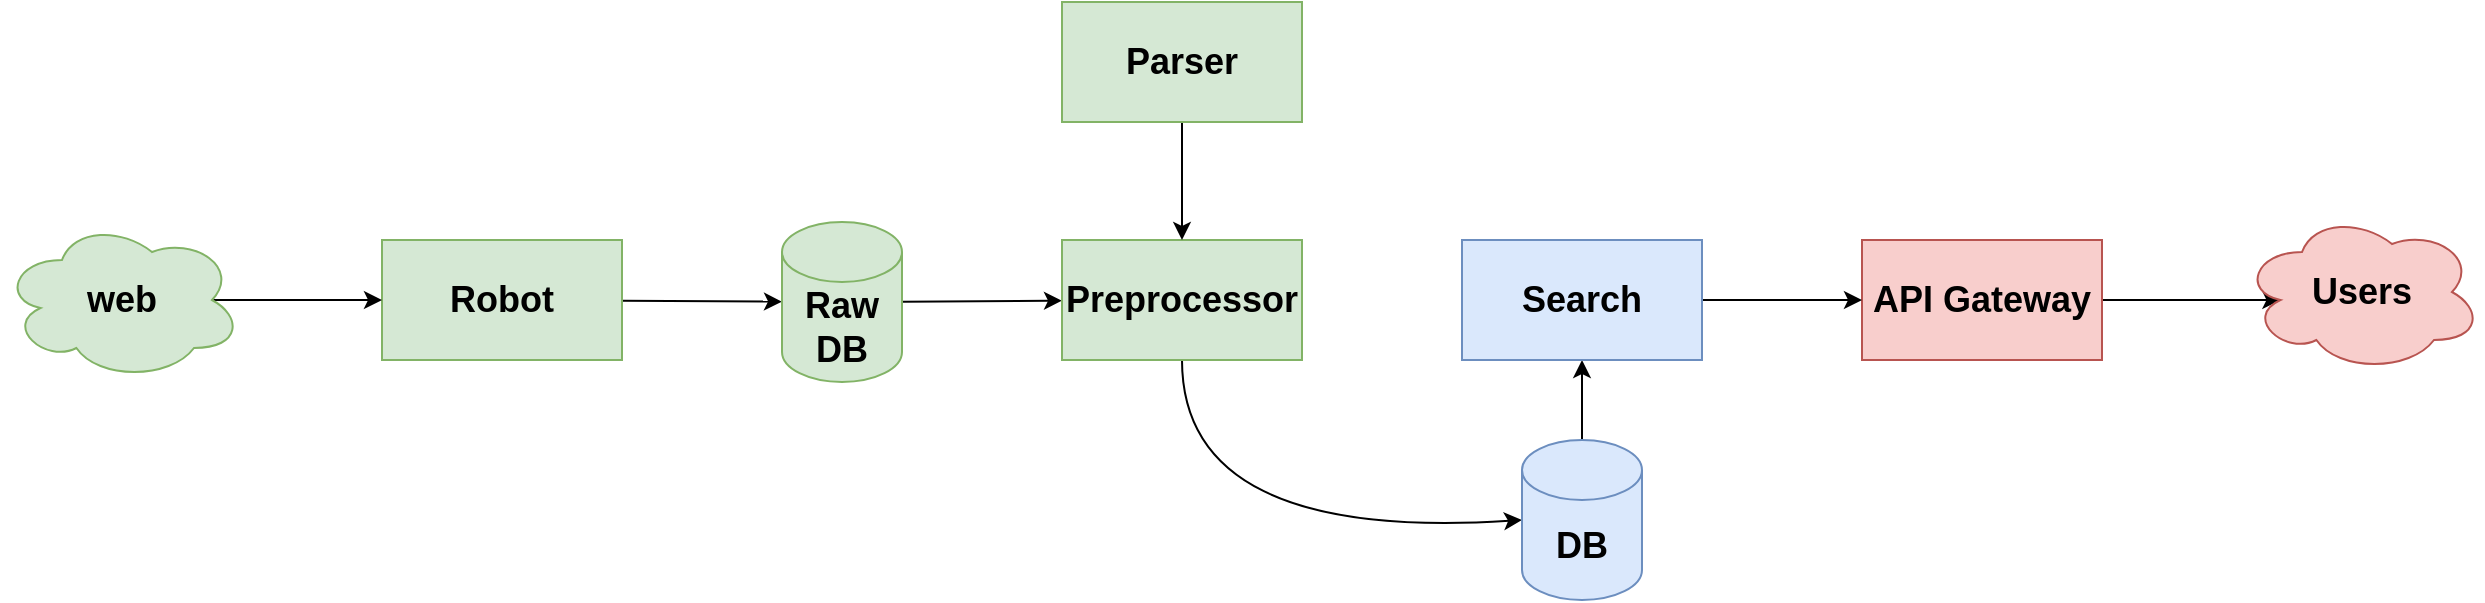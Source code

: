 <mxfile version="15.5.0" type="device"><diagram id="DfzT7jSTGMrwx7i5uvki" name="Page-1"><mxGraphModel dx="2249" dy="740" grid="1" gridSize="10" guides="1" tooltips="1" connect="1" arrows="1" fold="1" page="1" pageScale="1" pageWidth="827" pageHeight="1169" math="0" shadow="0"><root><mxCell id="0"/><mxCell id="1" parent="0"/><mxCell id="Vzro8CtNJ4RAr9jlVX1s-1" value="" style="edgeStyle=none;curved=1;orthogonalLoop=1;jettySize=auto;html=1;" edge="1" parent="1" source="Vzro8CtNJ4RAr9jlVX1s-2" target="Vzro8CtNJ4RAr9jlVX1s-4"><mxGeometry relative="1" as="geometry"/></mxCell><mxCell id="Vzro8CtNJ4RAr9jlVX1s-2" value="&lt;font style=&quot;font-size: 18px&quot;&gt;&lt;b&gt;Robot&lt;/b&gt;&lt;/font&gt;" style="rounded=0;whiteSpace=wrap;html=1;fillColor=#d5e8d4;strokeColor=#82b366;" vertex="1" parent="1"><mxGeometry x="180" y="459" width="120" height="60" as="geometry"/></mxCell><mxCell id="Vzro8CtNJ4RAr9jlVX1s-3" value="" style="edgeStyle=none;curved=1;orthogonalLoop=1;jettySize=auto;html=1;" edge="1" parent="1" source="Vzro8CtNJ4RAr9jlVX1s-4" target="Vzro8CtNJ4RAr9jlVX1s-6"><mxGeometry relative="1" as="geometry"/></mxCell><mxCell id="Vzro8CtNJ4RAr9jlVX1s-4" value="&lt;font style=&quot;font-size: 18px&quot;&gt;&lt;b&gt;Raw DB&lt;/b&gt;&lt;/font&gt;" style="shape=cylinder3;whiteSpace=wrap;html=1;boundedLbl=1;backgroundOutline=1;size=15;fillColor=#d5e8d4;strokeColor=#82b366;" vertex="1" parent="1"><mxGeometry x="380" y="450" width="60" height="80" as="geometry"/></mxCell><mxCell id="Vzro8CtNJ4RAr9jlVX1s-43" style="edgeStyle=none;curved=1;orthogonalLoop=1;jettySize=auto;html=1;exitX=0.5;exitY=1;exitDx=0;exitDy=0;entryX=0;entryY=0.5;entryDx=0;entryDy=0;entryPerimeter=0;" edge="1" parent="1" source="Vzro8CtNJ4RAr9jlVX1s-6" target="Vzro8CtNJ4RAr9jlVX1s-13"><mxGeometry relative="1" as="geometry"><Array as="points"><mxPoint x="580" y="610"/></Array></mxGeometry></mxCell><mxCell id="Vzro8CtNJ4RAr9jlVX1s-6" value="&lt;b&gt;&lt;font style=&quot;font-size: 18px&quot;&gt;Preprocessor&lt;/font&gt;&lt;/b&gt;" style="rounded=0;whiteSpace=wrap;html=1;fillColor=#d5e8d4;strokeColor=#82b366;" vertex="1" parent="1"><mxGeometry x="520" y="459" width="120" height="60" as="geometry"/></mxCell><mxCell id="Vzro8CtNJ4RAr9jlVX1s-45" style="edgeStyle=none;curved=1;orthogonalLoop=1;jettySize=auto;html=1;exitX=0.5;exitY=0;exitDx=0;exitDy=0;exitPerimeter=0;entryX=0.5;entryY=1;entryDx=0;entryDy=0;" edge="1" parent="1" source="Vzro8CtNJ4RAr9jlVX1s-13" target="Vzro8CtNJ4RAr9jlVX1s-37"><mxGeometry relative="1" as="geometry"/></mxCell><mxCell id="Vzro8CtNJ4RAr9jlVX1s-13" value="&lt;font style=&quot;font-size: 18px&quot;&gt;&lt;b&gt;DB&lt;/b&gt;&lt;/font&gt;" style="shape=cylinder3;whiteSpace=wrap;html=1;boundedLbl=1;backgroundOutline=1;size=15;fillColor=#dae8fc;strokeColor=#6c8ebf;" vertex="1" parent="1"><mxGeometry x="750" y="559" width="60" height="80" as="geometry"/></mxCell><mxCell id="Vzro8CtNJ4RAr9jlVX1s-34" style="edgeStyle=none;curved=1;orthogonalLoop=1;jettySize=auto;html=1;exitX=1;exitY=0.5;exitDx=0;exitDy=0;entryX=0.16;entryY=0.55;entryDx=0;entryDy=0;entryPerimeter=0;fontSize=18;" edge="1" parent="1" source="Vzro8CtNJ4RAr9jlVX1s-35" target="Vzro8CtNJ4RAr9jlVX1s-42"><mxGeometry relative="1" as="geometry"/></mxCell><mxCell id="Vzro8CtNJ4RAr9jlVX1s-35" value="&lt;b&gt;&lt;font style=&quot;font-size: 18px&quot;&gt;API Gateway&lt;/font&gt;&lt;/b&gt;" style="rounded=0;whiteSpace=wrap;html=1;fillColor=#f8cecc;strokeColor=#b85450;" vertex="1" parent="1"><mxGeometry x="920" y="459" width="120" height="60" as="geometry"/></mxCell><mxCell id="Vzro8CtNJ4RAr9jlVX1s-36" style="edgeStyle=none;curved=1;orthogonalLoop=1;jettySize=auto;html=1;exitX=1;exitY=0.5;exitDx=0;exitDy=0;entryX=0;entryY=0.5;entryDx=0;entryDy=0;" edge="1" parent="1" source="Vzro8CtNJ4RAr9jlVX1s-37" target="Vzro8CtNJ4RAr9jlVX1s-35"><mxGeometry relative="1" as="geometry"/></mxCell><mxCell id="Vzro8CtNJ4RAr9jlVX1s-37" value="&lt;b style=&quot;font-size: 18px&quot;&gt;Search&lt;/b&gt;" style="rounded=0;whiteSpace=wrap;html=1;fillColor=#dae8fc;strokeColor=#6c8ebf;" vertex="1" parent="1"><mxGeometry x="720" y="459" width="120" height="60" as="geometry"/></mxCell><mxCell id="Vzro8CtNJ4RAr9jlVX1s-38" style="edgeStyle=none;curved=1;orthogonalLoop=1;jettySize=auto;html=1;exitX=0.5;exitY=1;exitDx=0;exitDy=0;entryX=0.5;entryY=0;entryDx=0;entryDy=0;" edge="1" parent="1" source="Vzro8CtNJ4RAr9jlVX1s-39" target="Vzro8CtNJ4RAr9jlVX1s-6"><mxGeometry relative="1" as="geometry"/></mxCell><mxCell id="Vzro8CtNJ4RAr9jlVX1s-39" value="&lt;font style=&quot;font-size: 18px&quot;&gt;&lt;b&gt;Parser&lt;/b&gt;&lt;/font&gt;" style="rounded=0;whiteSpace=wrap;html=1;fillColor=#d5e8d4;strokeColor=#82b366;" vertex="1" parent="1"><mxGeometry x="520" y="340" width="120" height="60" as="geometry"/></mxCell><mxCell id="Vzro8CtNJ4RAr9jlVX1s-40" style="edgeStyle=none;curved=1;orthogonalLoop=1;jettySize=auto;html=1;exitX=0.875;exitY=0.5;exitDx=0;exitDy=0;exitPerimeter=0;entryX=0;entryY=0.5;entryDx=0;entryDy=0;" edge="1" parent="1" source="Vzro8CtNJ4RAr9jlVX1s-41" target="Vzro8CtNJ4RAr9jlVX1s-2"><mxGeometry relative="1" as="geometry"/></mxCell><mxCell id="Vzro8CtNJ4RAr9jlVX1s-41" value="&lt;b&gt;&lt;font style=&quot;font-size: 18px&quot;&gt;web&lt;/font&gt;&lt;/b&gt;" style="ellipse;shape=cloud;whiteSpace=wrap;html=1;fontSize=18;fillColor=#d5e8d4;strokeColor=#82b366;" vertex="1" parent="1"><mxGeometry x="-10" y="449" width="120" height="80" as="geometry"/></mxCell><mxCell id="Vzro8CtNJ4RAr9jlVX1s-42" value="&lt;b&gt;&lt;font style=&quot;font-size: 18px&quot;&gt;Users&lt;/font&gt;&lt;/b&gt;" style="ellipse;shape=cloud;whiteSpace=wrap;html=1;fontSize=18;fillColor=#f8cecc;strokeColor=#b85450;" vertex="1" parent="1"><mxGeometry x="1110" y="445" width="120" height="80" as="geometry"/></mxCell></root></mxGraphModel></diagram></mxfile>